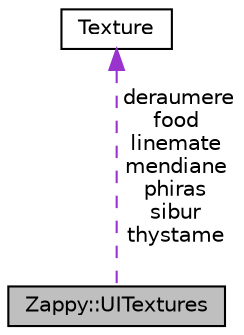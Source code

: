 digraph "Zappy::UITextures"
{
 // LATEX_PDF_SIZE
  edge [fontname="Helvetica",fontsize="10",labelfontname="Helvetica",labelfontsize="10"];
  node [fontname="Helvetica",fontsize="10",shape=record];
  Node1 [label="Zappy::UITextures",height=0.2,width=0.4,color="black", fillcolor="grey75", style="filled", fontcolor="black",tooltip=" "];
  Node2 -> Node1 [dir="back",color="darkorchid3",fontsize="10",style="dashed",label=" deraumere\nfood\nlinemate\nmendiane\nphiras\nsibur\nthystame" ];
  Node2 [label="Texture",height=0.2,width=0.4,color="black", fillcolor="white", style="filled",URL="$structTexture.html",tooltip=" "];
}
